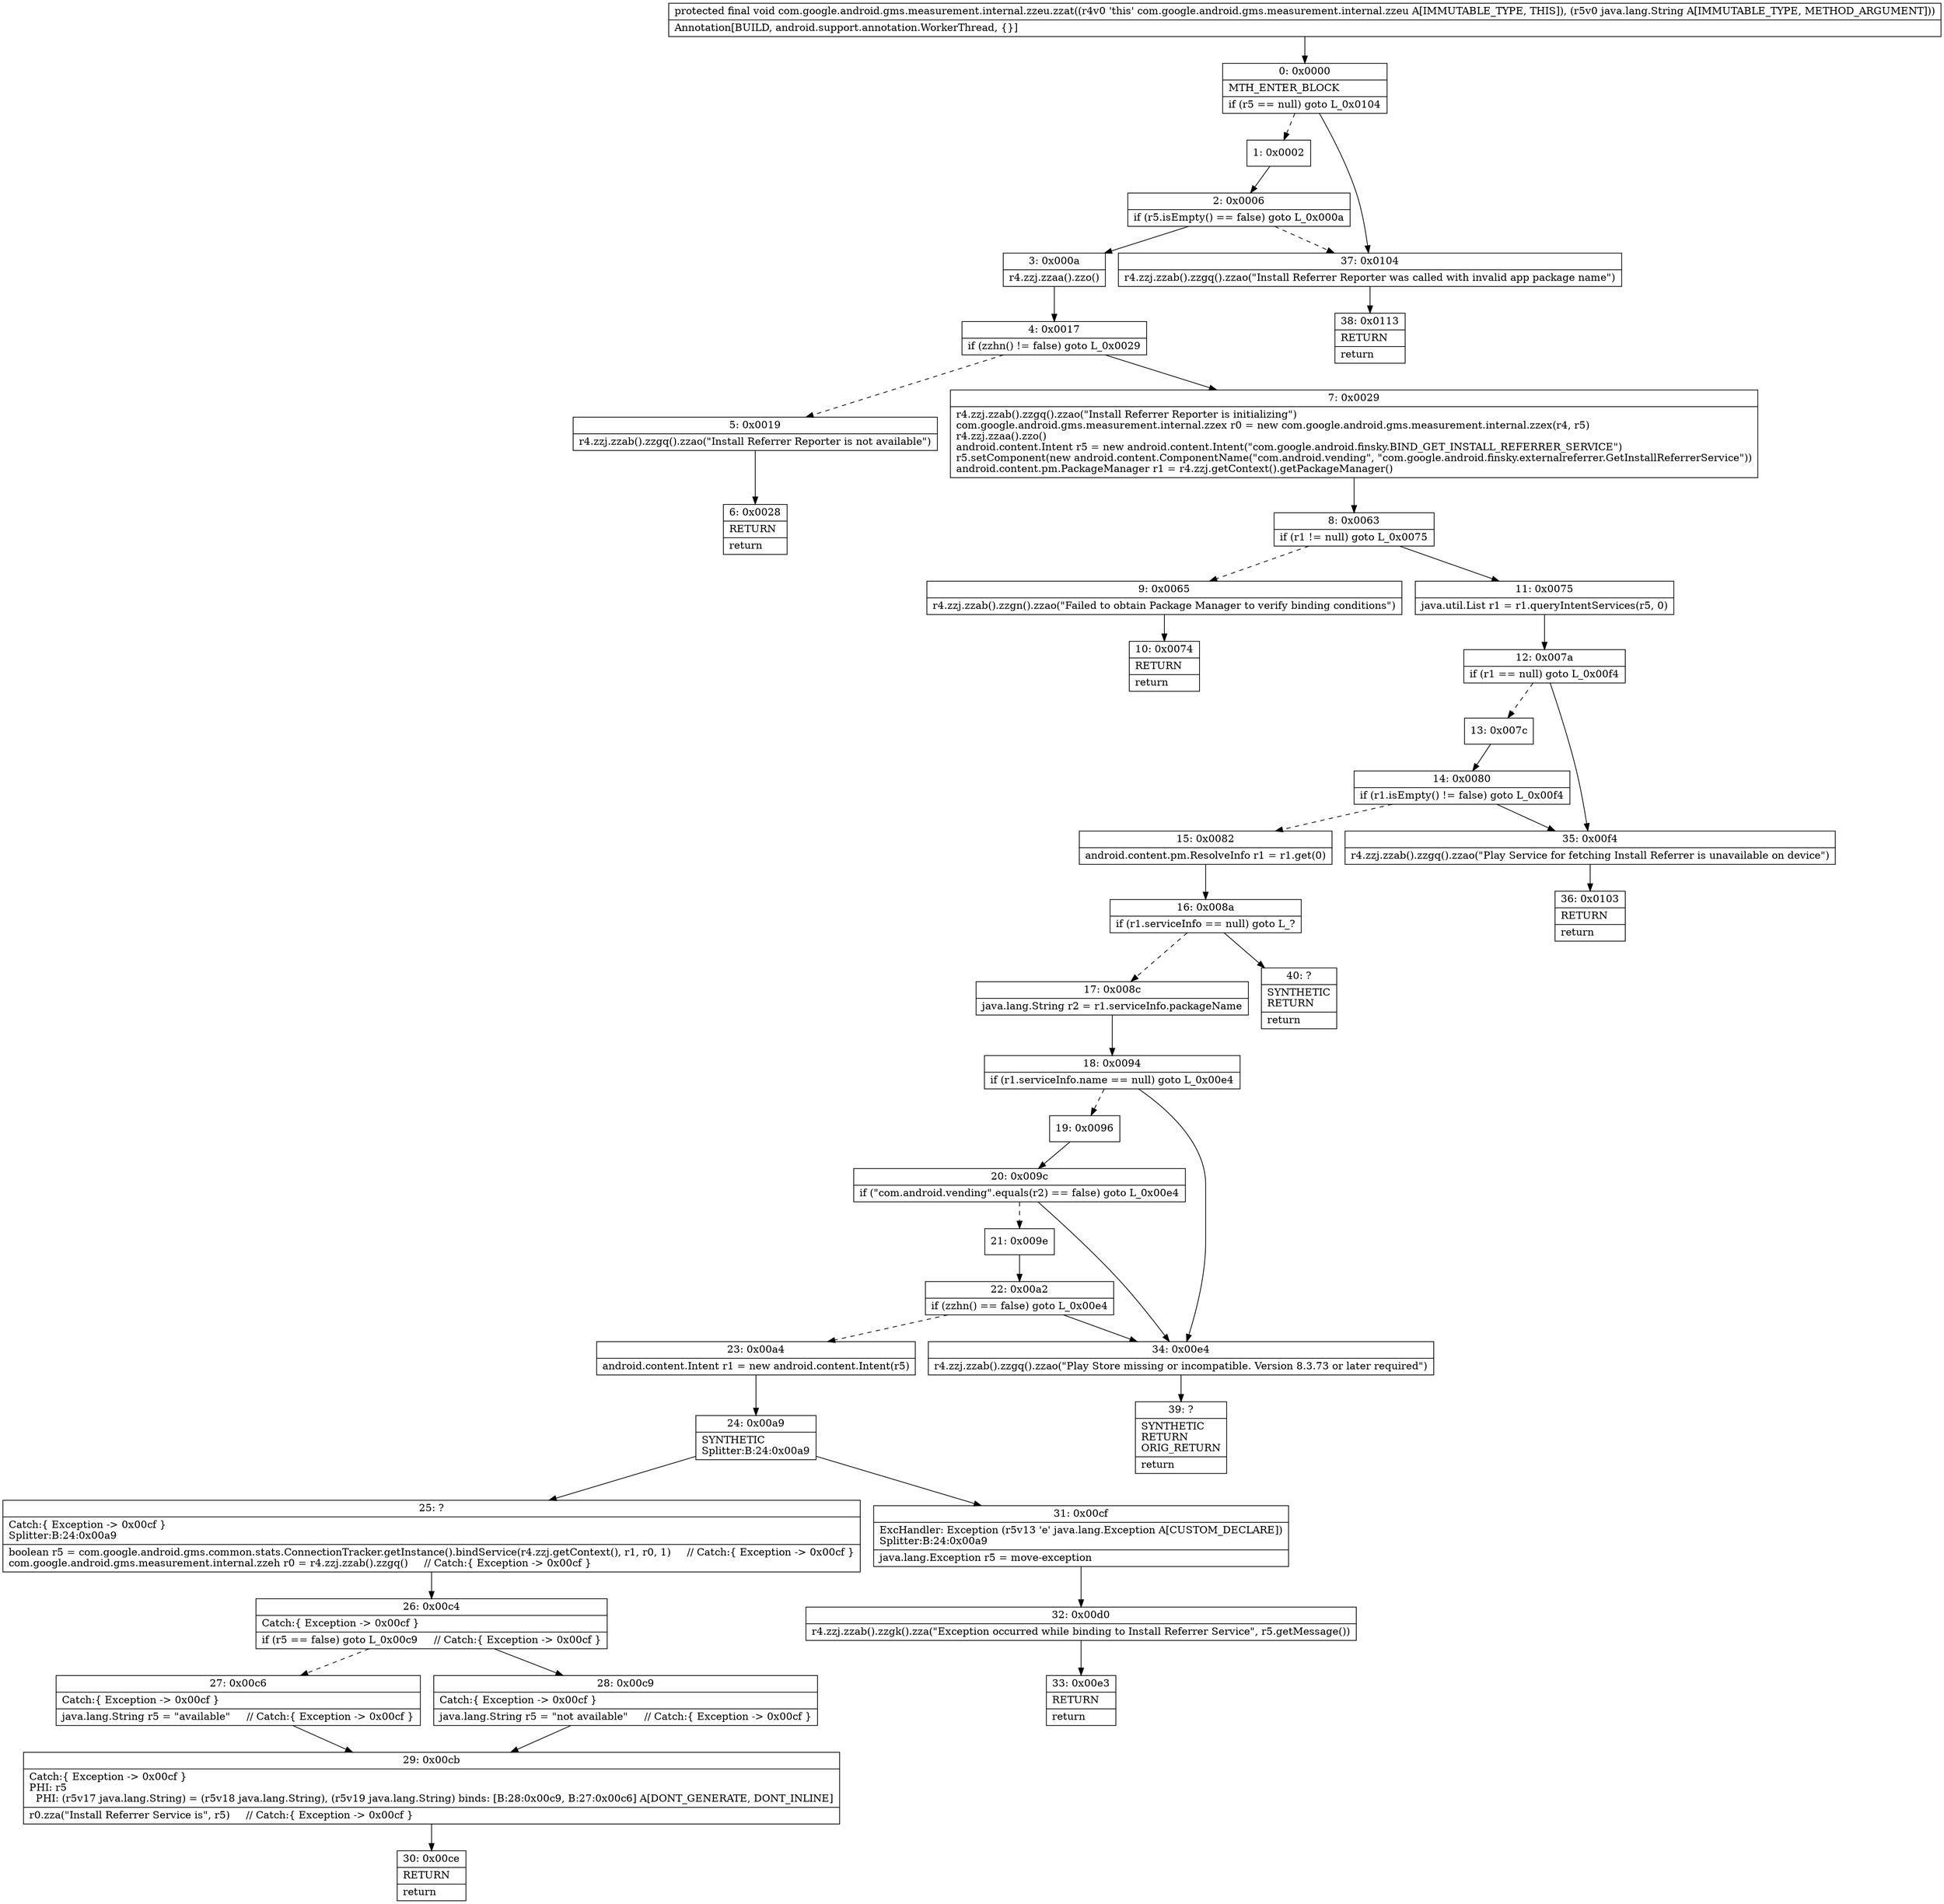 digraph "CFG forcom.google.android.gms.measurement.internal.zzeu.zzat(Ljava\/lang\/String;)V" {
Node_0 [shape=record,label="{0\:\ 0x0000|MTH_ENTER_BLOCK\l|if (r5 == null) goto L_0x0104\l}"];
Node_1 [shape=record,label="{1\:\ 0x0002}"];
Node_2 [shape=record,label="{2\:\ 0x0006|if (r5.isEmpty() == false) goto L_0x000a\l}"];
Node_3 [shape=record,label="{3\:\ 0x000a|r4.zzj.zzaa().zzo()\l}"];
Node_4 [shape=record,label="{4\:\ 0x0017|if (zzhn() != false) goto L_0x0029\l}"];
Node_5 [shape=record,label="{5\:\ 0x0019|r4.zzj.zzab().zzgq().zzao(\"Install Referrer Reporter is not available\")\l}"];
Node_6 [shape=record,label="{6\:\ 0x0028|RETURN\l|return\l}"];
Node_7 [shape=record,label="{7\:\ 0x0029|r4.zzj.zzab().zzgq().zzao(\"Install Referrer Reporter is initializing\")\lcom.google.android.gms.measurement.internal.zzex r0 = new com.google.android.gms.measurement.internal.zzex(r4, r5)\lr4.zzj.zzaa().zzo()\landroid.content.Intent r5 = new android.content.Intent(\"com.google.android.finsky.BIND_GET_INSTALL_REFERRER_SERVICE\")\lr5.setComponent(new android.content.ComponentName(\"com.android.vending\", \"com.google.android.finsky.externalreferrer.GetInstallReferrerService\"))\landroid.content.pm.PackageManager r1 = r4.zzj.getContext().getPackageManager()\l}"];
Node_8 [shape=record,label="{8\:\ 0x0063|if (r1 != null) goto L_0x0075\l}"];
Node_9 [shape=record,label="{9\:\ 0x0065|r4.zzj.zzab().zzgn().zzao(\"Failed to obtain Package Manager to verify binding conditions\")\l}"];
Node_10 [shape=record,label="{10\:\ 0x0074|RETURN\l|return\l}"];
Node_11 [shape=record,label="{11\:\ 0x0075|java.util.List r1 = r1.queryIntentServices(r5, 0)\l}"];
Node_12 [shape=record,label="{12\:\ 0x007a|if (r1 == null) goto L_0x00f4\l}"];
Node_13 [shape=record,label="{13\:\ 0x007c}"];
Node_14 [shape=record,label="{14\:\ 0x0080|if (r1.isEmpty() != false) goto L_0x00f4\l}"];
Node_15 [shape=record,label="{15\:\ 0x0082|android.content.pm.ResolveInfo r1 = r1.get(0)\l}"];
Node_16 [shape=record,label="{16\:\ 0x008a|if (r1.serviceInfo == null) goto L_?\l}"];
Node_17 [shape=record,label="{17\:\ 0x008c|java.lang.String r2 = r1.serviceInfo.packageName\l}"];
Node_18 [shape=record,label="{18\:\ 0x0094|if (r1.serviceInfo.name == null) goto L_0x00e4\l}"];
Node_19 [shape=record,label="{19\:\ 0x0096}"];
Node_20 [shape=record,label="{20\:\ 0x009c|if (\"com.android.vending\".equals(r2) == false) goto L_0x00e4\l}"];
Node_21 [shape=record,label="{21\:\ 0x009e}"];
Node_22 [shape=record,label="{22\:\ 0x00a2|if (zzhn() == false) goto L_0x00e4\l}"];
Node_23 [shape=record,label="{23\:\ 0x00a4|android.content.Intent r1 = new android.content.Intent(r5)\l}"];
Node_24 [shape=record,label="{24\:\ 0x00a9|SYNTHETIC\lSplitter:B:24:0x00a9\l}"];
Node_25 [shape=record,label="{25\:\ ?|Catch:\{ Exception \-\> 0x00cf \}\lSplitter:B:24:0x00a9\l|boolean r5 = com.google.android.gms.common.stats.ConnectionTracker.getInstance().bindService(r4.zzj.getContext(), r1, r0, 1)     \/\/ Catch:\{ Exception \-\> 0x00cf \}\lcom.google.android.gms.measurement.internal.zzeh r0 = r4.zzj.zzab().zzgq()     \/\/ Catch:\{ Exception \-\> 0x00cf \}\l}"];
Node_26 [shape=record,label="{26\:\ 0x00c4|Catch:\{ Exception \-\> 0x00cf \}\l|if (r5 == false) goto L_0x00c9     \/\/ Catch:\{ Exception \-\> 0x00cf \}\l}"];
Node_27 [shape=record,label="{27\:\ 0x00c6|Catch:\{ Exception \-\> 0x00cf \}\l|java.lang.String r5 = \"available\"     \/\/ Catch:\{ Exception \-\> 0x00cf \}\l}"];
Node_28 [shape=record,label="{28\:\ 0x00c9|Catch:\{ Exception \-\> 0x00cf \}\l|java.lang.String r5 = \"not available\"     \/\/ Catch:\{ Exception \-\> 0x00cf \}\l}"];
Node_29 [shape=record,label="{29\:\ 0x00cb|Catch:\{ Exception \-\> 0x00cf \}\lPHI: r5 \l  PHI: (r5v17 java.lang.String) = (r5v18 java.lang.String), (r5v19 java.lang.String) binds: [B:28:0x00c9, B:27:0x00c6] A[DONT_GENERATE, DONT_INLINE]\l|r0.zza(\"Install Referrer Service is\", r5)     \/\/ Catch:\{ Exception \-\> 0x00cf \}\l}"];
Node_30 [shape=record,label="{30\:\ 0x00ce|RETURN\l|return\l}"];
Node_31 [shape=record,label="{31\:\ 0x00cf|ExcHandler: Exception (r5v13 'e' java.lang.Exception A[CUSTOM_DECLARE])\lSplitter:B:24:0x00a9\l|java.lang.Exception r5 = move\-exception\l}"];
Node_32 [shape=record,label="{32\:\ 0x00d0|r4.zzj.zzab().zzgk().zza(\"Exception occurred while binding to Install Referrer Service\", r5.getMessage())\l}"];
Node_33 [shape=record,label="{33\:\ 0x00e3|RETURN\l|return\l}"];
Node_34 [shape=record,label="{34\:\ 0x00e4|r4.zzj.zzab().zzgq().zzao(\"Play Store missing or incompatible. Version 8.3.73 or later required\")\l}"];
Node_35 [shape=record,label="{35\:\ 0x00f4|r4.zzj.zzab().zzgq().zzao(\"Play Service for fetching Install Referrer is unavailable on device\")\l}"];
Node_36 [shape=record,label="{36\:\ 0x0103|RETURN\l|return\l}"];
Node_37 [shape=record,label="{37\:\ 0x0104|r4.zzj.zzab().zzgq().zzao(\"Install Referrer Reporter was called with invalid app package name\")\l}"];
Node_38 [shape=record,label="{38\:\ 0x0113|RETURN\l|return\l}"];
Node_39 [shape=record,label="{39\:\ ?|SYNTHETIC\lRETURN\lORIG_RETURN\l|return\l}"];
Node_40 [shape=record,label="{40\:\ ?|SYNTHETIC\lRETURN\l|return\l}"];
MethodNode[shape=record,label="{protected final void com.google.android.gms.measurement.internal.zzeu.zzat((r4v0 'this' com.google.android.gms.measurement.internal.zzeu A[IMMUTABLE_TYPE, THIS]), (r5v0 java.lang.String A[IMMUTABLE_TYPE, METHOD_ARGUMENT]))  | Annotation[BUILD, android.support.annotation.WorkerThread, \{\}]\l}"];
MethodNode -> Node_0;
Node_0 -> Node_1[style=dashed];
Node_0 -> Node_37;
Node_1 -> Node_2;
Node_2 -> Node_3;
Node_2 -> Node_37[style=dashed];
Node_3 -> Node_4;
Node_4 -> Node_5[style=dashed];
Node_4 -> Node_7;
Node_5 -> Node_6;
Node_7 -> Node_8;
Node_8 -> Node_9[style=dashed];
Node_8 -> Node_11;
Node_9 -> Node_10;
Node_11 -> Node_12;
Node_12 -> Node_13[style=dashed];
Node_12 -> Node_35;
Node_13 -> Node_14;
Node_14 -> Node_15[style=dashed];
Node_14 -> Node_35;
Node_15 -> Node_16;
Node_16 -> Node_17[style=dashed];
Node_16 -> Node_40;
Node_17 -> Node_18;
Node_18 -> Node_19[style=dashed];
Node_18 -> Node_34;
Node_19 -> Node_20;
Node_20 -> Node_21[style=dashed];
Node_20 -> Node_34;
Node_21 -> Node_22;
Node_22 -> Node_23[style=dashed];
Node_22 -> Node_34;
Node_23 -> Node_24;
Node_24 -> Node_25;
Node_24 -> Node_31;
Node_25 -> Node_26;
Node_26 -> Node_27[style=dashed];
Node_26 -> Node_28;
Node_27 -> Node_29;
Node_28 -> Node_29;
Node_29 -> Node_30;
Node_31 -> Node_32;
Node_32 -> Node_33;
Node_34 -> Node_39;
Node_35 -> Node_36;
Node_37 -> Node_38;
}

